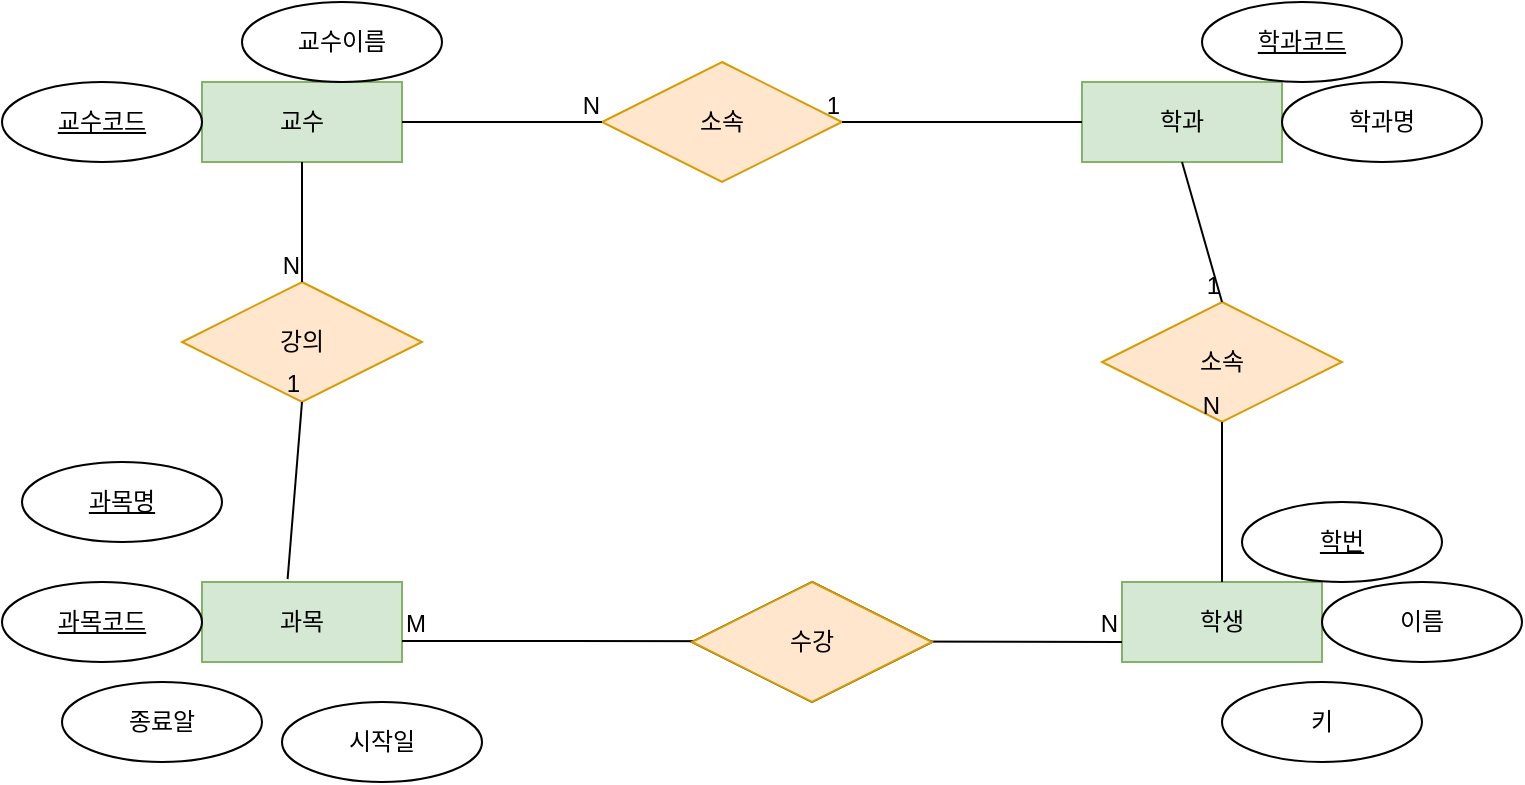 <mxfile version="21.6.1" type="github">
  <diagram id="R2lEEEUBdFMjLlhIrx00" name="Page-1">
    <mxGraphModel dx="1050" dy="619" grid="1" gridSize="10" guides="1" tooltips="1" connect="1" arrows="1" fold="1" page="1" pageScale="1" pageWidth="850" pageHeight="1100" math="0" shadow="0" extFonts="Permanent Marker^https://fonts.googleapis.com/css?family=Permanent+Marker">
      <root>
        <mxCell id="0" />
        <mxCell id="1" parent="0" />
        <mxCell id="Qq6zItQFA5Z2_o-gugoc-1" value="교수" style="whiteSpace=wrap;html=1;align=center;fillColor=#d5e8d4;strokeColor=#82b366;" vertex="1" parent="1">
          <mxGeometry x="120" y="140" width="100" height="40" as="geometry" />
        </mxCell>
        <mxCell id="Qq6zItQFA5Z2_o-gugoc-2" value="과목" style="whiteSpace=wrap;html=1;align=center;fillColor=#d5e8d4;strokeColor=#82b366;" vertex="1" parent="1">
          <mxGeometry x="120" y="390" width="100" height="40" as="geometry" />
        </mxCell>
        <mxCell id="Qq6zItQFA5Z2_o-gugoc-3" value="학과" style="whiteSpace=wrap;html=1;align=center;fillColor=#d5e8d4;strokeColor=#82b366;" vertex="1" parent="1">
          <mxGeometry x="560" y="140" width="100" height="40" as="geometry" />
        </mxCell>
        <mxCell id="Qq6zItQFA5Z2_o-gugoc-4" value="학생" style="whiteSpace=wrap;html=1;align=center;fillColor=#d5e8d4;strokeColor=#82b366;" vertex="1" parent="1">
          <mxGeometry x="580" y="390" width="100" height="40" as="geometry" />
        </mxCell>
        <mxCell id="Qq6zItQFA5Z2_o-gugoc-5" value="소속" style="shape=rhombus;perimeter=rhombusPerimeter;whiteSpace=wrap;html=1;align=center;fillColor=#ffe6cc;strokeColor=#d79b00;" vertex="1" parent="1">
          <mxGeometry x="320" y="130" width="120" height="60" as="geometry" />
        </mxCell>
        <mxCell id="Qq6zItQFA5Z2_o-gugoc-6" value="수강" style="shape=rhombus;perimeter=rhombusPerimeter;whiteSpace=wrap;html=1;align=center;" vertex="1" parent="1">
          <mxGeometry x="365" y="390" width="120" height="60" as="geometry" />
        </mxCell>
        <mxCell id="Qq6zItQFA5Z2_o-gugoc-7" value="강의" style="shape=rhombus;perimeter=rhombusPerimeter;whiteSpace=wrap;html=1;align=center;fillColor=#ffe6cc;strokeColor=#d79b00;" vertex="1" parent="1">
          <mxGeometry x="110" y="240" width="120" height="60" as="geometry" />
        </mxCell>
        <mxCell id="Qq6zItQFA5Z2_o-gugoc-8" value="소속" style="shape=rhombus;perimeter=rhombusPerimeter;whiteSpace=wrap;html=1;align=center;fillColor=#ffe6cc;strokeColor=#d79b00;" vertex="1" parent="1">
          <mxGeometry x="570" y="250" width="120" height="60" as="geometry" />
        </mxCell>
        <mxCell id="Qq6zItQFA5Z2_o-gugoc-9" value="" style="endArrow=none;html=1;rounded=0;entryX=0.5;entryY=0;entryDx=0;entryDy=0;exitX=0.5;exitY=1;exitDx=0;exitDy=0;" edge="1" parent="1" source="Qq6zItQFA5Z2_o-gugoc-1" target="Qq6zItQFA5Z2_o-gugoc-7">
          <mxGeometry relative="1" as="geometry">
            <mxPoint x="150" y="180" as="sourcePoint" />
            <mxPoint x="310" y="180" as="targetPoint" />
          </mxGeometry>
        </mxCell>
        <mxCell id="Qq6zItQFA5Z2_o-gugoc-10" value="N" style="resizable=0;html=1;whiteSpace=wrap;align=right;verticalAlign=bottom;" connectable="0" vertex="1" parent="Qq6zItQFA5Z2_o-gugoc-9">
          <mxGeometry x="1" relative="1" as="geometry" />
        </mxCell>
        <mxCell id="Qq6zItQFA5Z2_o-gugoc-13" value="" style="endArrow=none;html=1;rounded=0;exitX=0.428;exitY=-0.035;exitDx=0;exitDy=0;exitPerimeter=0;entryX=0.5;entryY=1;entryDx=0;entryDy=0;" edge="1" parent="1" source="Qq6zItQFA5Z2_o-gugoc-2" target="Qq6zItQFA5Z2_o-gugoc-7">
          <mxGeometry relative="1" as="geometry">
            <mxPoint x="170" y="330" as="sourcePoint" />
            <mxPoint x="330" y="330" as="targetPoint" />
            <Array as="points" />
          </mxGeometry>
        </mxCell>
        <mxCell id="Qq6zItQFA5Z2_o-gugoc-14" value="1" style="resizable=0;html=1;whiteSpace=wrap;align=right;verticalAlign=bottom;" connectable="0" vertex="1" parent="Qq6zItQFA5Z2_o-gugoc-13">
          <mxGeometry x="1" relative="1" as="geometry" />
        </mxCell>
        <mxCell id="Qq6zItQFA5Z2_o-gugoc-15" value="" style="endArrow=none;html=1;rounded=0;entryX=0;entryY=0.75;entryDx=0;entryDy=0;" edge="1" parent="1" target="Qq6zItQFA5Z2_o-gugoc-4">
          <mxGeometry relative="1" as="geometry">
            <mxPoint x="220" y="419.5" as="sourcePoint" />
            <mxPoint x="380" y="419.5" as="targetPoint" />
            <Array as="points">
              <mxPoint x="300" y="419.5" />
            </Array>
          </mxGeometry>
        </mxCell>
        <mxCell id="Qq6zItQFA5Z2_o-gugoc-16" value="M" style="resizable=0;html=1;whiteSpace=wrap;align=left;verticalAlign=bottom;" connectable="0" vertex="1" parent="Qq6zItQFA5Z2_o-gugoc-15">
          <mxGeometry x="-1" relative="1" as="geometry" />
        </mxCell>
        <mxCell id="Qq6zItQFA5Z2_o-gugoc-17" value="N" style="resizable=0;html=1;whiteSpace=wrap;align=right;verticalAlign=bottom;" connectable="0" vertex="1" parent="Qq6zItQFA5Z2_o-gugoc-15">
          <mxGeometry x="1" relative="1" as="geometry" />
        </mxCell>
        <mxCell id="Qq6zItQFA5Z2_o-gugoc-18" value="수강" style="shape=rhombus;perimeter=rhombusPerimeter;whiteSpace=wrap;html=1;align=center;fillColor=#ffe6cc;strokeColor=#d79b00;" vertex="1" parent="1">
          <mxGeometry x="365" y="390" width="120" height="60" as="geometry" />
        </mxCell>
        <mxCell id="Qq6zItQFA5Z2_o-gugoc-20" value="" style="endArrow=none;html=1;rounded=0;exitX=0.5;exitY=1;exitDx=0;exitDy=0;entryX=0.5;entryY=0;entryDx=0;entryDy=0;" edge="1" parent="1" source="Qq6zItQFA5Z2_o-gugoc-3" target="Qq6zItQFA5Z2_o-gugoc-8">
          <mxGeometry relative="1" as="geometry">
            <mxPoint x="350" y="320" as="sourcePoint" />
            <mxPoint x="510" y="320" as="targetPoint" />
          </mxGeometry>
        </mxCell>
        <mxCell id="Qq6zItQFA5Z2_o-gugoc-21" value="1" style="resizable=0;html=1;whiteSpace=wrap;align=right;verticalAlign=bottom;" connectable="0" vertex="1" parent="Qq6zItQFA5Z2_o-gugoc-20">
          <mxGeometry x="1" relative="1" as="geometry" />
        </mxCell>
        <mxCell id="Qq6zItQFA5Z2_o-gugoc-22" value="" style="endArrow=none;html=1;rounded=0;entryX=0.5;entryY=1;entryDx=0;entryDy=0;exitX=0.5;exitY=0;exitDx=0;exitDy=0;" edge="1" parent="1" source="Qq6zItQFA5Z2_o-gugoc-4" target="Qq6zItQFA5Z2_o-gugoc-8">
          <mxGeometry relative="1" as="geometry">
            <mxPoint x="350" y="320" as="sourcePoint" />
            <mxPoint x="510" y="320" as="targetPoint" />
          </mxGeometry>
        </mxCell>
        <mxCell id="Qq6zItQFA5Z2_o-gugoc-23" value="N" style="resizable=0;html=1;whiteSpace=wrap;align=right;verticalAlign=bottom;" connectable="0" vertex="1" parent="Qq6zItQFA5Z2_o-gugoc-22">
          <mxGeometry x="1" relative="1" as="geometry" />
        </mxCell>
        <mxCell id="Qq6zItQFA5Z2_o-gugoc-24" value="" style="endArrow=none;html=1;rounded=0;entryX=1;entryY=0.5;entryDx=0;entryDy=0;exitX=0;exitY=0.5;exitDx=0;exitDy=0;" edge="1" parent="1" source="Qq6zItQFA5Z2_o-gugoc-3" target="Qq6zItQFA5Z2_o-gugoc-5">
          <mxGeometry relative="1" as="geometry">
            <mxPoint x="350" y="320" as="sourcePoint" />
            <mxPoint x="510" y="320" as="targetPoint" />
          </mxGeometry>
        </mxCell>
        <mxCell id="Qq6zItQFA5Z2_o-gugoc-25" value="1" style="resizable=0;html=1;whiteSpace=wrap;align=right;verticalAlign=bottom;" connectable="0" vertex="1" parent="Qq6zItQFA5Z2_o-gugoc-24">
          <mxGeometry x="1" relative="1" as="geometry" />
        </mxCell>
        <mxCell id="Qq6zItQFA5Z2_o-gugoc-26" value="" style="endArrow=none;html=1;rounded=0;entryX=0;entryY=0.5;entryDx=0;entryDy=0;exitX=1;exitY=0.5;exitDx=0;exitDy=0;" edge="1" parent="1" source="Qq6zItQFA5Z2_o-gugoc-1" target="Qq6zItQFA5Z2_o-gugoc-5">
          <mxGeometry relative="1" as="geometry">
            <mxPoint x="350" y="320" as="sourcePoint" />
            <mxPoint x="510" y="320" as="targetPoint" />
          </mxGeometry>
        </mxCell>
        <mxCell id="Qq6zItQFA5Z2_o-gugoc-27" value="N" style="resizable=0;html=1;whiteSpace=wrap;align=right;verticalAlign=bottom;" connectable="0" vertex="1" parent="Qq6zItQFA5Z2_o-gugoc-26">
          <mxGeometry x="1" relative="1" as="geometry" />
        </mxCell>
        <mxCell id="Qq6zItQFA5Z2_o-gugoc-28" value="교수이름" style="ellipse;whiteSpace=wrap;html=1;align=center;" vertex="1" parent="1">
          <mxGeometry x="140" y="100" width="100" height="40" as="geometry" />
        </mxCell>
        <mxCell id="Qq6zItQFA5Z2_o-gugoc-29" value="교수코드" style="ellipse;whiteSpace=wrap;html=1;align=center;fontStyle=4;" vertex="1" parent="1">
          <mxGeometry x="20" y="140" width="100" height="40" as="geometry" />
        </mxCell>
        <mxCell id="Qq6zItQFA5Z2_o-gugoc-30" value="학과코드" style="ellipse;whiteSpace=wrap;html=1;align=center;fontStyle=4;" vertex="1" parent="1">
          <mxGeometry x="620" y="100" width="100" height="40" as="geometry" />
        </mxCell>
        <mxCell id="Qq6zItQFA5Z2_o-gugoc-31" value="학과명" style="ellipse;whiteSpace=wrap;html=1;align=center;" vertex="1" parent="1">
          <mxGeometry x="660" y="140" width="100" height="40" as="geometry" />
        </mxCell>
        <mxCell id="Qq6zItQFA5Z2_o-gugoc-32" value="과목명" style="ellipse;whiteSpace=wrap;html=1;align=center;fontStyle=4;" vertex="1" parent="1">
          <mxGeometry x="30" y="330" width="100" height="40" as="geometry" />
        </mxCell>
        <mxCell id="Qq6zItQFA5Z2_o-gugoc-33" value="과목코드" style="ellipse;whiteSpace=wrap;html=1;align=center;fontStyle=4;" vertex="1" parent="1">
          <mxGeometry x="20" y="390" width="100" height="40" as="geometry" />
        </mxCell>
        <mxCell id="Qq6zItQFA5Z2_o-gugoc-34" value="종료알" style="ellipse;whiteSpace=wrap;html=1;align=center;" vertex="1" parent="1">
          <mxGeometry x="50" y="440" width="100" height="40" as="geometry" />
        </mxCell>
        <mxCell id="Qq6zItQFA5Z2_o-gugoc-35" value="시작일" style="ellipse;whiteSpace=wrap;html=1;align=center;" vertex="1" parent="1">
          <mxGeometry x="160" y="450" width="100" height="40" as="geometry" />
        </mxCell>
        <mxCell id="Qq6zItQFA5Z2_o-gugoc-36" value="이름" style="ellipse;whiteSpace=wrap;html=1;align=center;" vertex="1" parent="1">
          <mxGeometry x="680" y="390" width="100" height="40" as="geometry" />
        </mxCell>
        <mxCell id="Qq6zItQFA5Z2_o-gugoc-37" value="학번" style="ellipse;whiteSpace=wrap;html=1;align=center;fontStyle=4;" vertex="1" parent="1">
          <mxGeometry x="640" y="350" width="100" height="40" as="geometry" />
        </mxCell>
        <mxCell id="Qq6zItQFA5Z2_o-gugoc-38" value="키" style="ellipse;whiteSpace=wrap;html=1;align=center;" vertex="1" parent="1">
          <mxGeometry x="630" y="440" width="100" height="40" as="geometry" />
        </mxCell>
      </root>
    </mxGraphModel>
  </diagram>
</mxfile>
